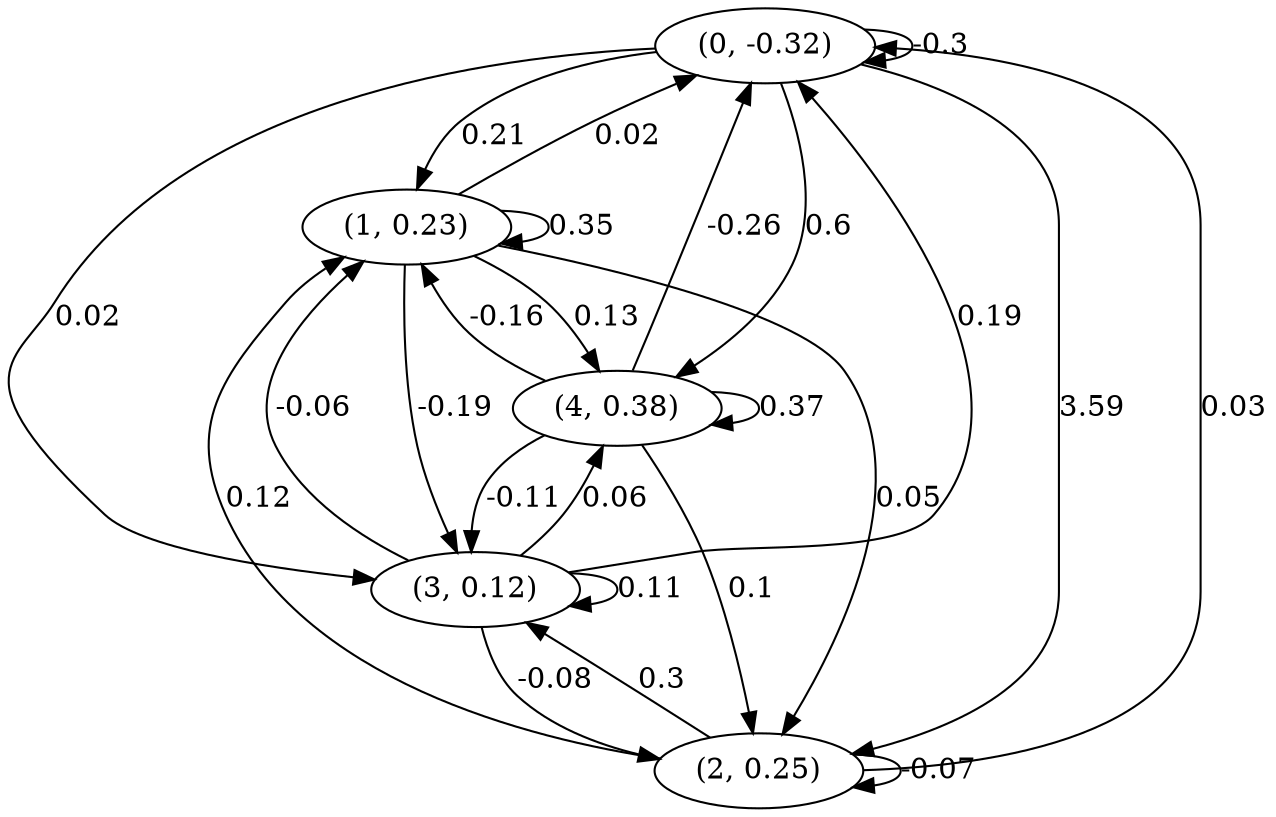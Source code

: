 digraph {
    0 [ label = "(0, -0.32)" ]
    1 [ label = "(1, 0.23)" ]
    2 [ label = "(2, 0.25)" ]
    3 [ label = "(3, 0.12)" ]
    4 [ label = "(4, 0.38)" ]
    0 -> 0 [ label = "-0.3" ]
    1 -> 1 [ label = "0.35" ]
    2 -> 2 [ label = "-0.07" ]
    3 -> 3 [ label = "0.11" ]
    4 -> 4 [ label = "0.37" ]
    1 -> 0 [ label = "0.02" ]
    2 -> 0 [ label = "0.03" ]
    3 -> 0 [ label = "0.19" ]
    4 -> 0 [ label = "-0.26" ]
    0 -> 1 [ label = "0.21" ]
    2 -> 1 [ label = "0.12" ]
    3 -> 1 [ label = "-0.06" ]
    4 -> 1 [ label = "-0.16" ]
    0 -> 2 [ label = "3.59" ]
    1 -> 2 [ label = "0.05" ]
    3 -> 2 [ label = "-0.08" ]
    4 -> 2 [ label = "0.1" ]
    0 -> 3 [ label = "0.02" ]
    1 -> 3 [ label = "-0.19" ]
    2 -> 3 [ label = "0.3" ]
    4 -> 3 [ label = "-0.11" ]
    0 -> 4 [ label = "0.6" ]
    1 -> 4 [ label = "0.13" ]
    3 -> 4 [ label = "0.06" ]
}

